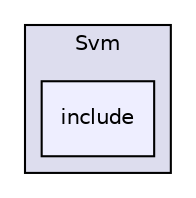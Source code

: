 digraph "LIA_Utils/Svm/include" {
  compound=true
  node [ fontsize="10", fontname="Helvetica"];
  edge [ labelfontsize="10", labelfontname="Helvetica"];
  subgraph clusterdir_4d82f0283948542f6601d1fca7ff757e {
    graph [ bgcolor="#ddddee", pencolor="black", label="Svm" fontname="Helvetica", fontsize="10", URL="dir_4d82f0283948542f6601d1fca7ff757e.html"]
  dir_f275b4ec32fb5009bc0c3f78662fdfc0 [shape=box, label="include", style="filled", fillcolor="#eeeeff", pencolor="black", URL="dir_f275b4ec32fb5009bc0c3f78662fdfc0.html"];
  }
}
